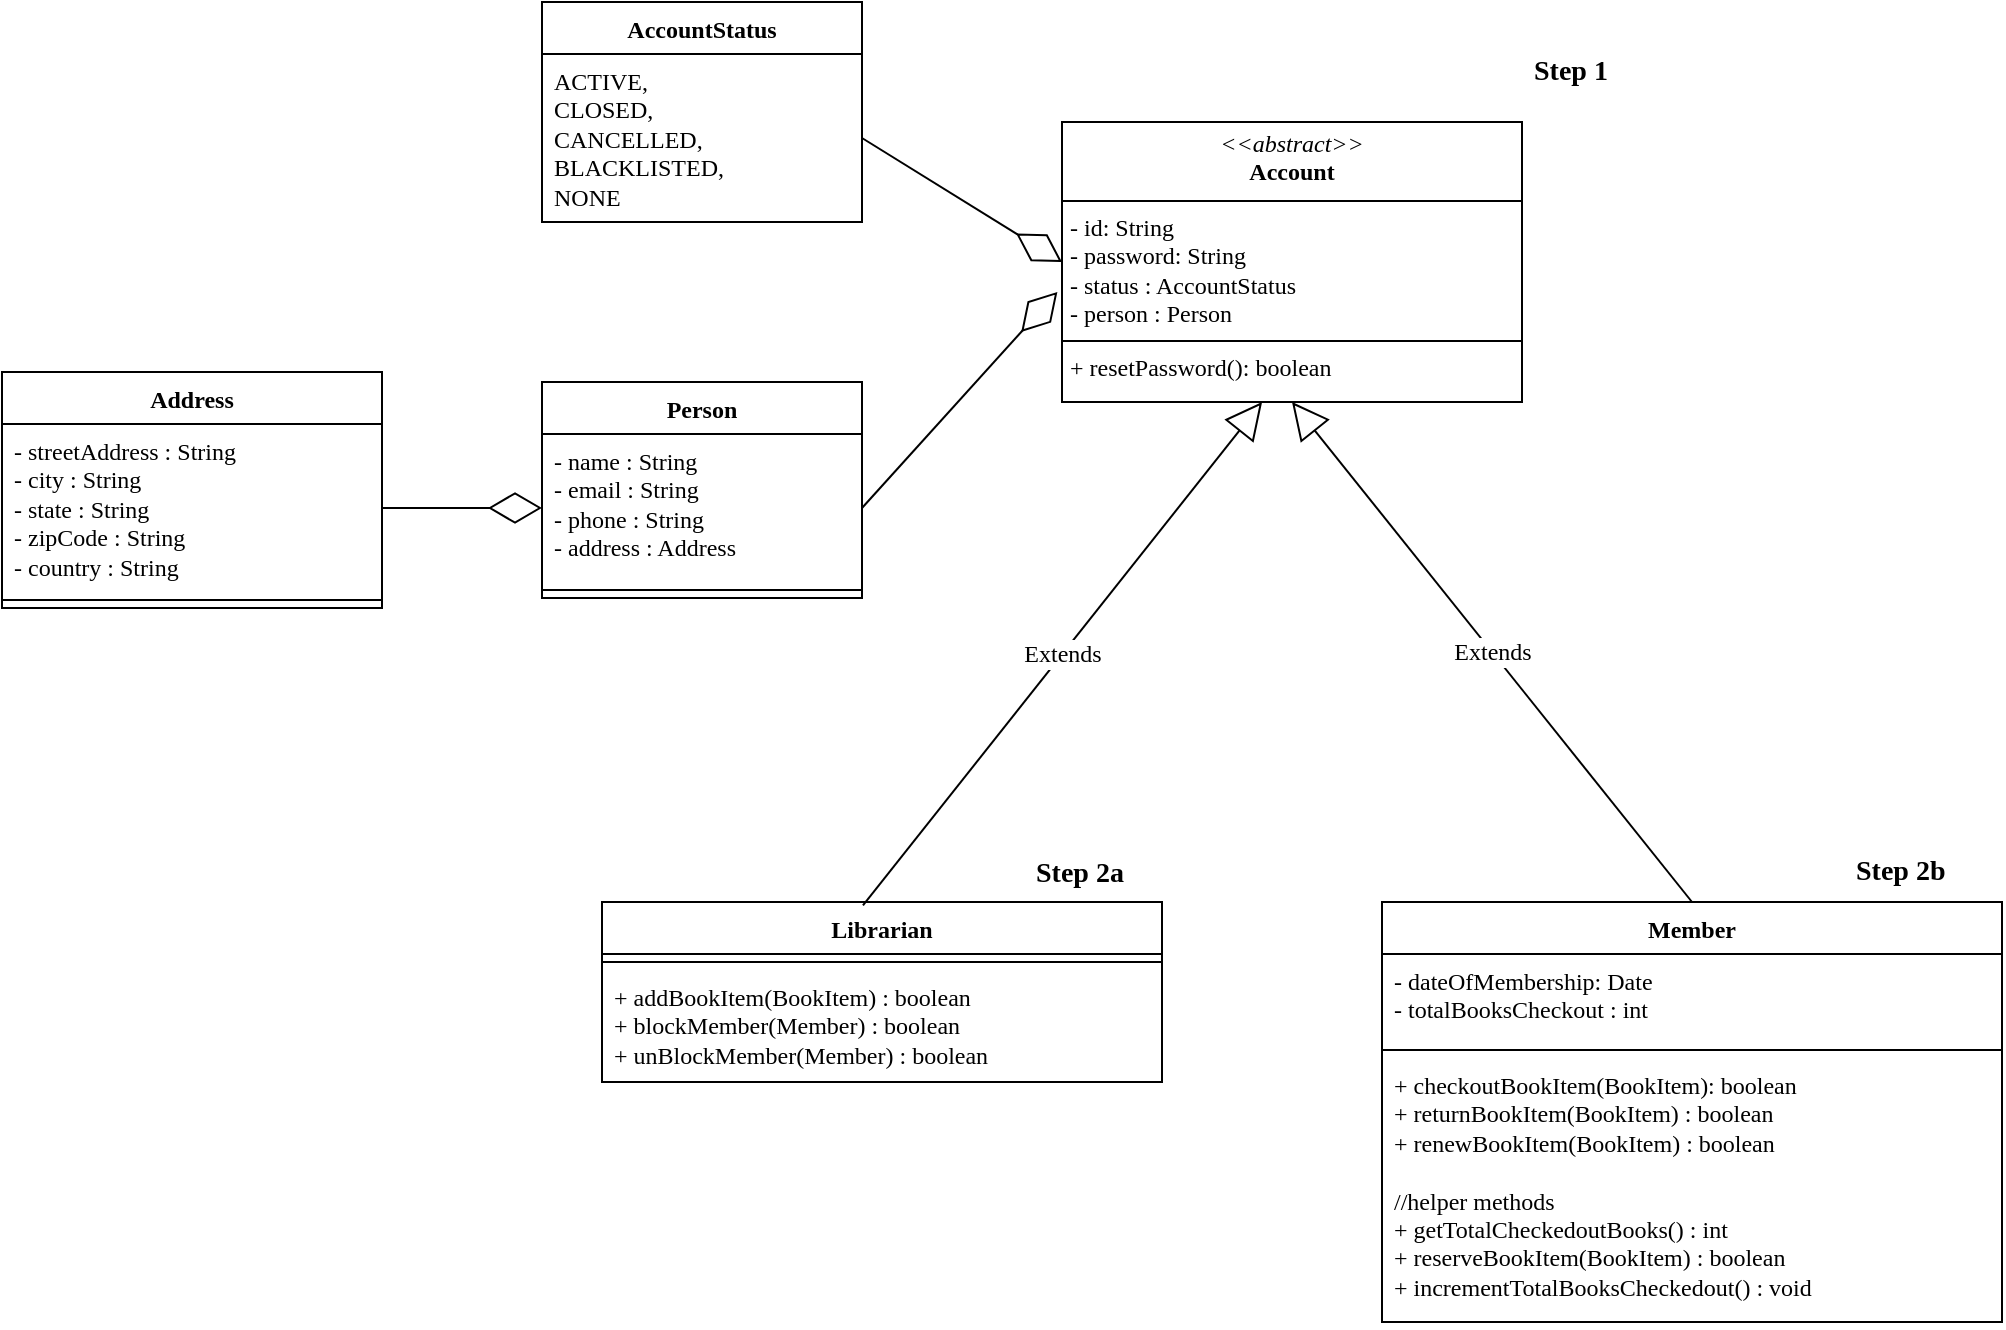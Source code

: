 <mxfile version="26.0.16">
  <diagram name="Page-1" id="3Pu0ZguL6S6by2Nrrh5i">
    <mxGraphModel dx="1823" dy="776" grid="1" gridSize="10" guides="1" tooltips="1" connect="1" arrows="1" fold="1" page="1" pageScale="1" pageWidth="1169" pageHeight="827" math="0" shadow="0">
      <root>
        <mxCell id="0" />
        <mxCell id="1" parent="0" />
        <mxCell id="yXksZ86IlYGfvqJPx5Xy-1" value="&lt;p style=&quot;margin:0px;margin-top:4px;text-align:center;&quot;&gt;&lt;font face=&quot;Lucida Console&quot;&gt;&lt;i&gt;&amp;lt;&amp;lt;abstract&amp;gt;&amp;gt;&lt;/i&gt;&lt;br&gt;&lt;b&gt;Account&lt;/b&gt;&lt;/font&gt;&lt;/p&gt;&lt;hr size=&quot;1&quot; style=&quot;border-style:solid;&quot;&gt;&lt;p style=&quot;margin:0px;margin-left:4px;&quot;&gt;&lt;font face=&quot;Lucida Console&quot;&gt;- id: String&lt;br&gt;- password: String&lt;/font&gt;&lt;/p&gt;&lt;p style=&quot;margin:0px;margin-left:4px;&quot;&gt;&lt;font face=&quot;Lucida Console&quot;&gt;- status : AccountStatus&lt;/font&gt;&lt;/p&gt;&lt;p style=&quot;margin:0px;margin-left:4px;&quot;&gt;&lt;font face=&quot;Lucida Console&quot;&gt;- person : Person&lt;/font&gt;&lt;/p&gt;&lt;hr size=&quot;1&quot; style=&quot;border-style:solid;&quot;&gt;&lt;p style=&quot;margin:0px;margin-left:4px;&quot;&gt;&lt;font face=&quot;Lucida Console&quot;&gt;+ resetPassword(): boolean&lt;br&gt;&lt;br&gt;&lt;/font&gt;&lt;/p&gt;" style="verticalAlign=top;align=left;overflow=fill;html=1;whiteSpace=wrap;spacingLeft=4;spacingRight=4;fontFamily=Helvetica;fontSize=12;fontColor=default;fillColor=none;gradientColor=none;" vertex="1" parent="1">
          <mxGeometry x="620" y="160" width="230" height="140" as="geometry" />
        </mxCell>
        <mxCell id="yXksZ86IlYGfvqJPx5Xy-2" value="&lt;font face=&quot;Lucida Console&quot;&gt;AccountStatus&lt;/font&gt;" style="swimlane;fontStyle=1;align=center;verticalAlign=top;childLayout=stackLayout;horizontal=1;startSize=26;horizontalStack=0;resizeParent=1;resizeParentMax=0;resizeLast=0;collapsible=1;marginBottom=0;whiteSpace=wrap;html=1;spacingLeft=4;spacingRight=4;fontFamily=Helvetica;fontSize=12;fontColor=default;fillColor=none;gradientColor=none;" vertex="1" parent="1">
          <mxGeometry x="360" y="100" width="160" height="110" as="geometry" />
        </mxCell>
        <mxCell id="yXksZ86IlYGfvqJPx5Xy-3" value="&lt;font face=&quot;Lucida Console&quot;&gt;ACTIVE,&lt;/font&gt;&lt;div&gt;&lt;font face=&quot;Lucida Console&quot;&gt;CLOSED,&lt;/font&gt;&lt;/div&gt;&lt;div&gt;&lt;font face=&quot;Lucida Console&quot;&gt;CANCELLED,&lt;/font&gt;&lt;/div&gt;&lt;div&gt;&lt;font face=&quot;Lucida Console&quot;&gt;BLACKLISTED,&lt;/font&gt;&lt;/div&gt;&lt;div&gt;&lt;font face=&quot;Lucida Console&quot;&gt;NONE&lt;/font&gt;&lt;/div&gt;" style="text;strokeColor=none;fillColor=none;align=left;verticalAlign=top;spacingLeft=4;spacingRight=4;overflow=hidden;rotatable=0;points=[[0,0.5],[1,0.5]];portConstraint=eastwest;whiteSpace=wrap;html=1;fontFamily=Helvetica;fontSize=12;fontColor=default;" vertex="1" parent="yXksZ86IlYGfvqJPx5Xy-2">
          <mxGeometry y="26" width="160" height="84" as="geometry" />
        </mxCell>
        <mxCell id="yXksZ86IlYGfvqJPx5Xy-4" value="&lt;font face=&quot;Lucida Console&quot;&gt;Person&lt;/font&gt;" style="swimlane;fontStyle=1;align=center;verticalAlign=top;childLayout=stackLayout;horizontal=1;startSize=26;horizontalStack=0;resizeParent=1;resizeParentMax=0;resizeLast=0;collapsible=1;marginBottom=0;whiteSpace=wrap;html=1;spacingLeft=4;spacingRight=4;fontFamily=Helvetica;fontSize=12;fontColor=default;fillColor=none;gradientColor=none;" vertex="1" parent="1">
          <mxGeometry x="360" y="290" width="160" height="108" as="geometry" />
        </mxCell>
        <mxCell id="yXksZ86IlYGfvqJPx5Xy-5" value="&lt;font face=&quot;Lucida Console&quot;&gt;- name : String&lt;/font&gt;&lt;div&gt;&lt;font face=&quot;Lucida Console&quot;&gt;- email : String&lt;/font&gt;&lt;/div&gt;&lt;div&gt;&lt;font face=&quot;Lucida Console&quot;&gt;- phone : String&lt;/font&gt;&lt;/div&gt;&lt;div&gt;&lt;font face=&quot;Lucida Console&quot;&gt;- address : Address&lt;/font&gt;&lt;/div&gt;" style="text;strokeColor=none;fillColor=none;align=left;verticalAlign=top;spacingLeft=4;spacingRight=4;overflow=hidden;rotatable=0;points=[[0,0.5],[1,0.5]];portConstraint=eastwest;whiteSpace=wrap;html=1;fontFamily=Helvetica;fontSize=12;fontColor=default;" vertex="1" parent="yXksZ86IlYGfvqJPx5Xy-4">
          <mxGeometry y="26" width="160" height="74" as="geometry" />
        </mxCell>
        <mxCell id="yXksZ86IlYGfvqJPx5Xy-6" value="" style="line;strokeWidth=1;fillColor=none;align=left;verticalAlign=middle;spacingTop=-1;spacingLeft=3;spacingRight=3;rotatable=0;labelPosition=right;points=[];portConstraint=eastwest;strokeColor=inherit;fontFamily=Helvetica;fontSize=12;fontColor=default;" vertex="1" parent="yXksZ86IlYGfvqJPx5Xy-4">
          <mxGeometry y="100" width="160" height="8" as="geometry" />
        </mxCell>
        <mxCell id="yXksZ86IlYGfvqJPx5Xy-7" value="&lt;font face=&quot;Lucida Console&quot;&gt;Address&lt;/font&gt;" style="swimlane;fontStyle=1;align=center;verticalAlign=top;childLayout=stackLayout;horizontal=1;startSize=26;horizontalStack=0;resizeParent=1;resizeParentMax=0;resizeLast=0;collapsible=1;marginBottom=0;whiteSpace=wrap;html=1;spacingLeft=4;spacingRight=4;fontFamily=Helvetica;fontSize=12;fontColor=default;fillColor=none;gradientColor=none;" vertex="1" parent="1">
          <mxGeometry x="90" y="285" width="190" height="118" as="geometry" />
        </mxCell>
        <mxCell id="yXksZ86IlYGfvqJPx5Xy-8" value="&lt;font face=&quot;Lucida Console&quot;&gt;- streetAddress : String&lt;/font&gt;&lt;div&gt;&lt;font face=&quot;Lucida Console&quot;&gt;- city : String&lt;/font&gt;&lt;/div&gt;&lt;div&gt;&lt;font face=&quot;Lucida Console&quot;&gt;- state : String&lt;/font&gt;&lt;/div&gt;&lt;div&gt;&lt;font face=&quot;Lucida Console&quot;&gt;- zipCode : String&lt;/font&gt;&lt;/div&gt;&lt;div&gt;&lt;font face=&quot;Lucida Console&quot;&gt;- country : String&lt;/font&gt;&lt;/div&gt;" style="text;strokeColor=none;fillColor=none;align=left;verticalAlign=top;spacingLeft=4;spacingRight=4;overflow=hidden;rotatable=0;points=[[0,0.5],[1,0.5]];portConstraint=eastwest;whiteSpace=wrap;html=1;fontFamily=Helvetica;fontSize=12;fontColor=default;" vertex="1" parent="yXksZ86IlYGfvqJPx5Xy-7">
          <mxGeometry y="26" width="190" height="84" as="geometry" />
        </mxCell>
        <mxCell id="yXksZ86IlYGfvqJPx5Xy-9" value="" style="line;strokeWidth=1;fillColor=none;align=left;verticalAlign=middle;spacingTop=-1;spacingLeft=3;spacingRight=3;rotatable=0;labelPosition=right;points=[];portConstraint=eastwest;strokeColor=inherit;fontFamily=Helvetica;fontSize=12;fontColor=default;" vertex="1" parent="yXksZ86IlYGfvqJPx5Xy-7">
          <mxGeometry y="110" width="190" height="8" as="geometry" />
        </mxCell>
        <mxCell id="yXksZ86IlYGfvqJPx5Xy-10" value="" style="endArrow=diamondThin;endFill=0;endSize=24;html=1;rounded=0;entryX=0;entryY=0.5;entryDx=0;entryDy=0;exitX=1;exitY=0.5;exitDx=0;exitDy=0;" edge="1" parent="1" source="yXksZ86IlYGfvqJPx5Xy-3" target="yXksZ86IlYGfvqJPx5Xy-1">
          <mxGeometry width="160" relative="1" as="geometry">
            <mxPoint x="230" y="280" as="sourcePoint" />
            <mxPoint x="390" y="280" as="targetPoint" />
          </mxGeometry>
        </mxCell>
        <mxCell id="yXksZ86IlYGfvqJPx5Xy-11" value="" style="endArrow=diamondThin;endFill=0;endSize=24;html=1;rounded=0;entryX=-0.01;entryY=0.607;entryDx=0;entryDy=0;entryPerimeter=0;exitX=1;exitY=0.5;exitDx=0;exitDy=0;" edge="1" parent="1" source="yXksZ86IlYGfvqJPx5Xy-5" target="yXksZ86IlYGfvqJPx5Xy-1">
          <mxGeometry width="160" relative="1" as="geometry">
            <mxPoint x="230" y="280" as="sourcePoint" />
            <mxPoint x="390" y="280" as="targetPoint" />
          </mxGeometry>
        </mxCell>
        <mxCell id="yXksZ86IlYGfvqJPx5Xy-12" value="" style="endArrow=diamondThin;endFill=0;endSize=24;html=1;rounded=0;entryX=0;entryY=0.5;entryDx=0;entryDy=0;exitX=1;exitY=0.5;exitDx=0;exitDy=0;" edge="1" parent="1" source="yXksZ86IlYGfvqJPx5Xy-8" target="yXksZ86IlYGfvqJPx5Xy-5">
          <mxGeometry width="160" relative="1" as="geometry">
            <mxPoint x="80" y="280" as="sourcePoint" />
            <mxPoint x="240" y="280" as="targetPoint" />
          </mxGeometry>
        </mxCell>
        <mxCell id="yXksZ86IlYGfvqJPx5Xy-13" value="&lt;font face=&quot;Lucida Console&quot;&gt;Librarian&lt;/font&gt;" style="swimlane;fontStyle=1;align=center;verticalAlign=top;childLayout=stackLayout;horizontal=1;startSize=26;horizontalStack=0;resizeParent=1;resizeParentMax=0;resizeLast=0;collapsible=1;marginBottom=0;whiteSpace=wrap;html=1;spacingLeft=4;spacingRight=4;fontFamily=Helvetica;fontSize=12;fontColor=default;fillColor=none;gradientColor=none;" vertex="1" parent="1">
          <mxGeometry x="390" y="550" width="280" height="90" as="geometry" />
        </mxCell>
        <mxCell id="yXksZ86IlYGfvqJPx5Xy-15" value="" style="line;strokeWidth=1;fillColor=none;align=left;verticalAlign=middle;spacingTop=-1;spacingLeft=3;spacingRight=3;rotatable=0;labelPosition=right;points=[];portConstraint=eastwest;strokeColor=inherit;fontFamily=Helvetica;fontSize=12;fontColor=default;" vertex="1" parent="yXksZ86IlYGfvqJPx5Xy-13">
          <mxGeometry y="26" width="280" height="8" as="geometry" />
        </mxCell>
        <mxCell id="yXksZ86IlYGfvqJPx5Xy-16" value="&lt;font face=&quot;Lucida Console&quot;&gt;+ addBookItem(BookItem) : boolean&lt;/font&gt;&lt;div&gt;&lt;font face=&quot;Lucida Console&quot;&gt;+ blockMember(Member) : boolean&lt;/font&gt;&lt;/div&gt;&lt;div&gt;&lt;font face=&quot;Lucida Console&quot;&gt;+ unBlockMember(Member) : boolean&lt;/font&gt;&lt;/div&gt;" style="text;strokeColor=none;fillColor=none;align=left;verticalAlign=top;spacingLeft=4;spacingRight=4;overflow=hidden;rotatable=0;points=[[0,0.5],[1,0.5]];portConstraint=eastwest;whiteSpace=wrap;html=1;fontFamily=Helvetica;fontSize=12;fontColor=default;" vertex="1" parent="yXksZ86IlYGfvqJPx5Xy-13">
          <mxGeometry y="34" width="280" height="56" as="geometry" />
        </mxCell>
        <mxCell id="yXksZ86IlYGfvqJPx5Xy-17" value="&lt;font face=&quot;Lucida Console&quot;&gt;Member&lt;/font&gt;" style="swimlane;fontStyle=1;align=center;verticalAlign=top;childLayout=stackLayout;horizontal=1;startSize=26;horizontalStack=0;resizeParent=1;resizeParentMax=0;resizeLast=0;collapsible=1;marginBottom=0;whiteSpace=wrap;html=1;spacingLeft=4;spacingRight=4;fontFamily=Helvetica;fontSize=12;fontColor=default;fillColor=none;gradientColor=none;" vertex="1" parent="1">
          <mxGeometry x="780" y="550" width="310" height="210" as="geometry" />
        </mxCell>
        <mxCell id="yXksZ86IlYGfvqJPx5Xy-18" value="&lt;font face=&quot;Lucida Console&quot;&gt;- dateOfMembership: Date&lt;/font&gt;&lt;div&gt;&lt;font face=&quot;Lucida Console&quot;&gt;- totalBooksCheckout : int&lt;/font&gt;&lt;/div&gt;" style="text;strokeColor=none;fillColor=none;align=left;verticalAlign=top;spacingLeft=4;spacingRight=4;overflow=hidden;rotatable=0;points=[[0,0.5],[1,0.5]];portConstraint=eastwest;whiteSpace=wrap;html=1;fontFamily=Helvetica;fontSize=12;fontColor=default;" vertex="1" parent="yXksZ86IlYGfvqJPx5Xy-17">
          <mxGeometry y="26" width="310" height="44" as="geometry" />
        </mxCell>
        <mxCell id="yXksZ86IlYGfvqJPx5Xy-19" value="" style="line;strokeWidth=1;fillColor=none;align=left;verticalAlign=middle;spacingTop=-1;spacingLeft=3;spacingRight=3;rotatable=0;labelPosition=right;points=[];portConstraint=eastwest;strokeColor=inherit;fontFamily=Helvetica;fontSize=12;fontColor=default;" vertex="1" parent="yXksZ86IlYGfvqJPx5Xy-17">
          <mxGeometry y="70" width="310" height="8" as="geometry" />
        </mxCell>
        <mxCell id="yXksZ86IlYGfvqJPx5Xy-20" value="&lt;div&gt;&lt;span style=&quot;font-family: &amp;quot;Lucida Console&amp;quot;; background-color: transparent; color: light-dark(rgb(0, 0, 0), rgb(255, 255, 255));&quot;&gt;+ checkoutBookItem(BookItem): boolean&lt;/span&gt;&lt;/div&gt;&lt;div&gt;&lt;font face=&quot;Lucida Console&quot;&gt;+ returnBookItem(BookItem) : boolean&lt;/font&gt;&lt;/div&gt;&lt;div&gt;&lt;font face=&quot;Lucida Console&quot;&gt;+ renewBookItem(BookItem) : boolean&lt;/font&gt;&lt;/div&gt;&lt;div&gt;&lt;font face=&quot;Lucida Console&quot;&gt;&lt;br&gt;&lt;/font&gt;&lt;/div&gt;&lt;div&gt;&lt;div&gt;&lt;font face=&quot;Lucida Console&quot;&gt;//helper methods&lt;/font&gt;&lt;/div&gt;&lt;/div&gt;&lt;div&gt;&lt;font face=&quot;Lucida Console&quot;&gt;+ getTotalCheckedoutBooks() : int&lt;/font&gt;&lt;/div&gt;&lt;div&gt;&lt;font face=&quot;Lucida Console&quot;&gt;+ reserveBookItem(BookItem) : boolean&lt;/font&gt;&lt;/div&gt;&lt;div&gt;&lt;font face=&quot;Lucida Console&quot;&gt;+ incrementTotalBooksCheckedout() : void&lt;/font&gt;&lt;/div&gt;&lt;div&gt;&lt;font face=&quot;Lucida Console&quot;&gt;&lt;br&gt;&lt;/font&gt;&lt;/div&gt;" style="text;strokeColor=none;fillColor=none;align=left;verticalAlign=top;spacingLeft=4;spacingRight=4;overflow=hidden;rotatable=0;points=[[0,0.5],[1,0.5]];portConstraint=eastwest;whiteSpace=wrap;html=1;fontFamily=Helvetica;fontSize=12;fontColor=default;" vertex="1" parent="yXksZ86IlYGfvqJPx5Xy-17">
          <mxGeometry y="78" width="310" height="132" as="geometry" />
        </mxCell>
        <mxCell id="yXksZ86IlYGfvqJPx5Xy-21" value="&lt;font face=&quot;Lucida Console&quot;&gt;Extends&lt;/font&gt;" style="endArrow=block;endSize=16;endFill=0;html=1;rounded=0;fontFamily=Helvetica;fontSize=12;fontColor=default;entryX=0.435;entryY=1;entryDx=0;entryDy=0;entryPerimeter=0;exitX=0.466;exitY=0.019;exitDx=0;exitDy=0;exitPerimeter=0;" edge="1" parent="1" source="yXksZ86IlYGfvqJPx5Xy-13" target="yXksZ86IlYGfvqJPx5Xy-1">
          <mxGeometry width="160" relative="1" as="geometry">
            <mxPoint x="470" y="470" as="sourcePoint" />
            <mxPoint x="615" y="470" as="targetPoint" />
          </mxGeometry>
        </mxCell>
        <mxCell id="yXksZ86IlYGfvqJPx5Xy-22" value="&lt;font face=&quot;Lucida Console&quot;&gt;Extends&lt;/font&gt;" style="endArrow=block;endSize=16;endFill=0;html=1;rounded=0;fontFamily=Helvetica;fontSize=12;fontColor=default;entryX=0.5;entryY=1;entryDx=0;entryDy=0;exitX=0.5;exitY=0;exitDx=0;exitDy=0;" edge="1" parent="1" source="yXksZ86IlYGfvqJPx5Xy-17" target="yXksZ86IlYGfvqJPx5Xy-1">
          <mxGeometry width="160" relative="1" as="geometry">
            <mxPoint x="470" y="470" as="sourcePoint" />
            <mxPoint x="615" y="470" as="targetPoint" />
          </mxGeometry>
        </mxCell>
        <mxCell id="yXksZ86IlYGfvqJPx5Xy-23" value="&lt;font style=&quot;font-size: 14px;&quot; face=&quot;Lucida Console&quot;&gt;&lt;b&gt;Step 1&lt;/b&gt;&lt;/font&gt;" style="text;strokeColor=none;fillColor=none;align=left;verticalAlign=top;spacingLeft=4;spacingRight=4;overflow=hidden;rotatable=0;points=[[0,0.5],[1,0.5]];portConstraint=eastwest;whiteSpace=wrap;html=1;fontFamily=Helvetica;fontSize=12;fontColor=default;" vertex="1" parent="1">
          <mxGeometry x="850" y="120" width="80" height="30" as="geometry" />
        </mxCell>
        <mxCell id="yXksZ86IlYGfvqJPx5Xy-24" value="&lt;font style=&quot;font-size: 14px;&quot; face=&quot;Lucida Console&quot;&gt;&lt;b&gt;Step 2a&lt;/b&gt;&lt;/font&gt;" style="text;strokeColor=none;fillColor=none;align=left;verticalAlign=top;spacingLeft=4;spacingRight=4;overflow=hidden;rotatable=0;points=[[0,0.5],[1,0.5]];portConstraint=eastwest;whiteSpace=wrap;html=1;fontFamily=Helvetica;fontSize=12;fontColor=default;" vertex="1" parent="1">
          <mxGeometry x="601" y="521" width="80" height="30" as="geometry" />
        </mxCell>
        <mxCell id="yXksZ86IlYGfvqJPx5Xy-25" value="&lt;font style=&quot;font-size: 14px;&quot; face=&quot;Lucida Console&quot;&gt;&lt;b&gt;Step 2b&lt;/b&gt;&lt;/font&gt;" style="text;strokeColor=none;fillColor=none;align=left;verticalAlign=top;spacingLeft=4;spacingRight=4;overflow=hidden;rotatable=0;points=[[0,0.5],[1,0.5]];portConstraint=eastwest;whiteSpace=wrap;html=1;fontFamily=Helvetica;fontSize=12;fontColor=default;" vertex="1" parent="1">
          <mxGeometry x="1011" y="520" width="80" height="30" as="geometry" />
        </mxCell>
      </root>
    </mxGraphModel>
  </diagram>
</mxfile>

